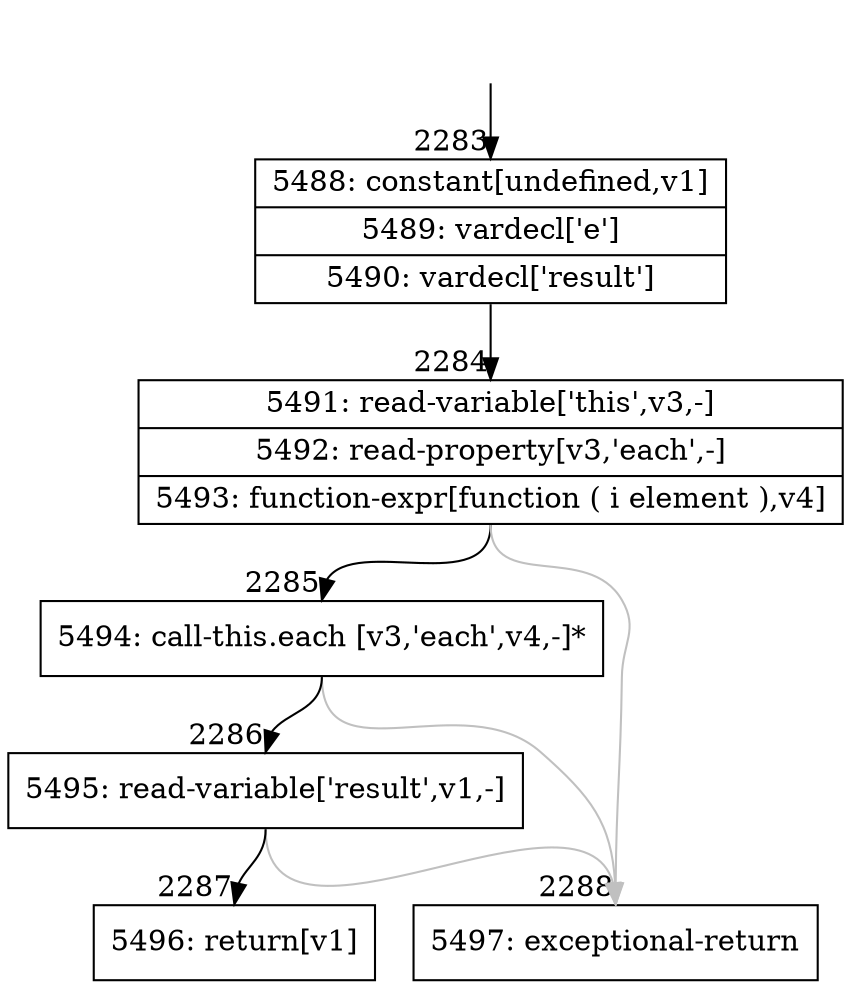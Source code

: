 digraph {
rankdir="TD"
BB_entry205[shape=none,label=""];
BB_entry205 -> BB2283 [tailport=s, headport=n, headlabel="    2283"]
BB2283 [shape=record label="{5488: constant[undefined,v1]|5489: vardecl['e']|5490: vardecl['result']}" ] 
BB2283 -> BB2284 [tailport=s, headport=n, headlabel="      2284"]
BB2284 [shape=record label="{5491: read-variable['this',v3,-]|5492: read-property[v3,'each',-]|5493: function-expr[function ( i element ),v4]}" ] 
BB2284 -> BB2285 [tailport=s, headport=n, headlabel="      2285"]
BB2284 -> BB2288 [tailport=s, headport=n, color=gray, headlabel="      2288"]
BB2285 [shape=record label="{5494: call-this.each [v3,'each',v4,-]*}" ] 
BB2285 -> BB2286 [tailport=s, headport=n, headlabel="      2286"]
BB2285 -> BB2288 [tailport=s, headport=n, color=gray]
BB2286 [shape=record label="{5495: read-variable['result',v1,-]}" ] 
BB2286 -> BB2287 [tailport=s, headport=n, headlabel="      2287"]
BB2286 -> BB2288 [tailport=s, headport=n, color=gray]
BB2287 [shape=record label="{5496: return[v1]}" ] 
BB2288 [shape=record label="{5497: exceptional-return}" ] 
//#$~ 1133
}
